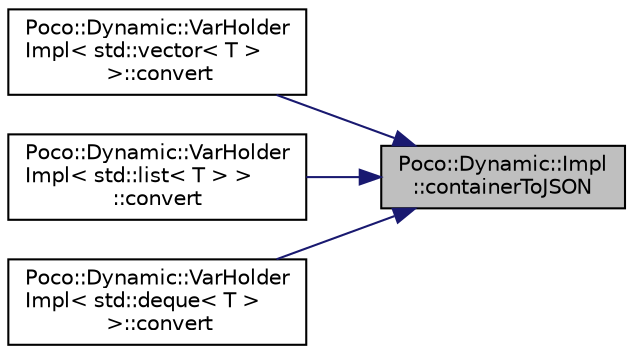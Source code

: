 digraph "Poco::Dynamic::Impl::containerToJSON"
{
 // LATEX_PDF_SIZE
  edge [fontname="Helvetica",fontsize="10",labelfontname="Helvetica",labelfontsize="10"];
  node [fontname="Helvetica",fontsize="10",shape=record];
  rankdir="RL";
  Node1 [label="Poco::Dynamic::Impl\l::containerToJSON",height=0.2,width=0.4,color="black", fillcolor="grey75", style="filled", fontcolor="black",tooltip=" "];
  Node1 -> Node2 [dir="back",color="midnightblue",fontsize="10",style="solid",fontname="Helvetica"];
  Node2 [label="Poco::Dynamic::VarHolder\lImpl\< std::vector\< T \>\l \>::convert",height=0.2,width=0.4,color="black", fillcolor="white", style="filled",URL="$classPoco_1_1Dynamic_1_1VarHolderImpl_3_01std_1_1vector_3_01T_01_4_01_4.html#a17d335240355a55c92277267e03891b1",tooltip=" "];
  Node1 -> Node3 [dir="back",color="midnightblue",fontsize="10",style="solid",fontname="Helvetica"];
  Node3 [label="Poco::Dynamic::VarHolder\lImpl\< std::list\< T \> \>\l::convert",height=0.2,width=0.4,color="black", fillcolor="white", style="filled",URL="$classPoco_1_1Dynamic_1_1VarHolderImpl_3_01std_1_1list_3_01T_01_4_01_4.html#a9e044143f3995bc5dc118a1b75b82355",tooltip=" "];
  Node1 -> Node4 [dir="back",color="midnightblue",fontsize="10",style="solid",fontname="Helvetica"];
  Node4 [label="Poco::Dynamic::VarHolder\lImpl\< std::deque\< T \>\l \>::convert",height=0.2,width=0.4,color="black", fillcolor="white", style="filled",URL="$classPoco_1_1Dynamic_1_1VarHolderImpl_3_01std_1_1deque_3_01T_01_4_01_4.html#a32573451239cc8d1b443d69b839fb9e4",tooltip=" "];
}
